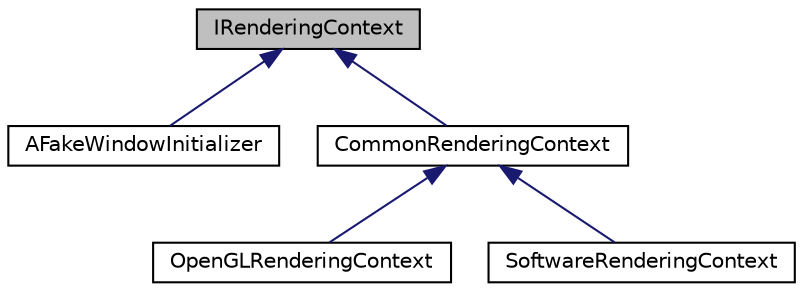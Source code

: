 digraph "IRenderingContext"
{
 // LATEX_PDF_SIZE
  edge [fontname="Helvetica",fontsize="10",labelfontname="Helvetica",labelfontsize="10"];
  node [fontname="Helvetica",fontsize="10",shape=record];
  Node1 [label="IRenderingContext",height=0.2,width=0.4,color="black", fillcolor="grey75", style="filled", fontcolor="black",tooltip="Glue between AWindow and IRenderer."];
  Node1 -> Node2 [dir="back",color="midnightblue",fontsize="10",style="solid",fontname="Helvetica"];
  Node2 [label="AFakeWindowInitializer",height=0.2,width=0.4,color="black", fillcolor="white", style="filled",URL="$classAFakeWindowInitializer.html",tooltip=" "];
  Node1 -> Node3 [dir="back",color="midnightblue",fontsize="10",style="solid",fontname="Helvetica"];
  Node3 [label="CommonRenderingContext",height=0.2,width=0.4,color="black", fillcolor="white", style="filled",URL="$classCommonRenderingContext.html",tooltip=" "];
  Node3 -> Node4 [dir="back",color="midnightblue",fontsize="10",style="solid",fontname="Helvetica"];
  Node4 [label="OpenGLRenderingContext",height=0.2,width=0.4,color="black", fillcolor="white", style="filled",URL="$classOpenGLRenderingContext.html",tooltip=" "];
  Node3 -> Node5 [dir="back",color="midnightblue",fontsize="10",style="solid",fontname="Helvetica"];
  Node5 [label="SoftwareRenderingContext",height=0.2,width=0.4,color="black", fillcolor="white", style="filled",URL="$classSoftwareRenderingContext.html",tooltip=" "];
}
